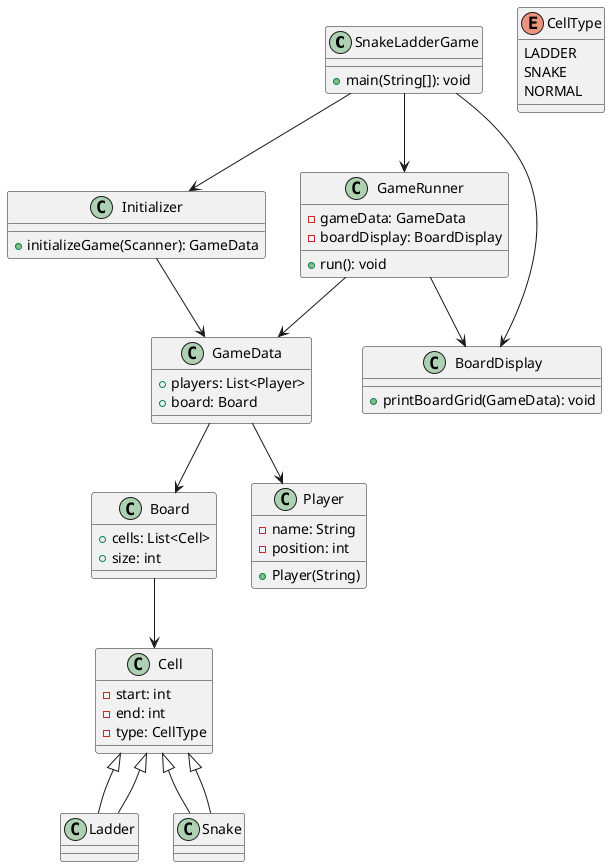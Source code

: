 @startuml
class SnakeLadderGame {
    + main(String[]): void
}

class Initializer {
    + initializeGame(Scanner): GameData
}

class GameData {
    + players: List<Player>
    + board: Board
}

class Board {
    + cells: List<Cell>
    + size: int
}

class Cell {
    - start: int
    - end: int
    - type: CellType
}

class Ladder extends Cell {
}

class Snake extends Cell {
}

class Player {
    - name: String
    - position: int
    + Player(String)
}

class BoardDisplay {
    + printBoardGrid(GameData): void
}

class GameRunner {
    - gameData: GameData
    - boardDisplay: BoardDisplay
    + run(): void
}

enum CellType {
    LADDER
    SNAKE
    NORMAL
}

SnakeLadderGame --> Initializer
Initializer --> GameData
GameData --> Board
GameData --> Player
Board --> Cell
Cell <|-- Ladder
Cell <|-- Snake
SnakeLadderGame --> BoardDisplay
SnakeLadderGame --> GameRunner
GameRunner --> GameData
GameRunner --> BoardDisplay
@enduml